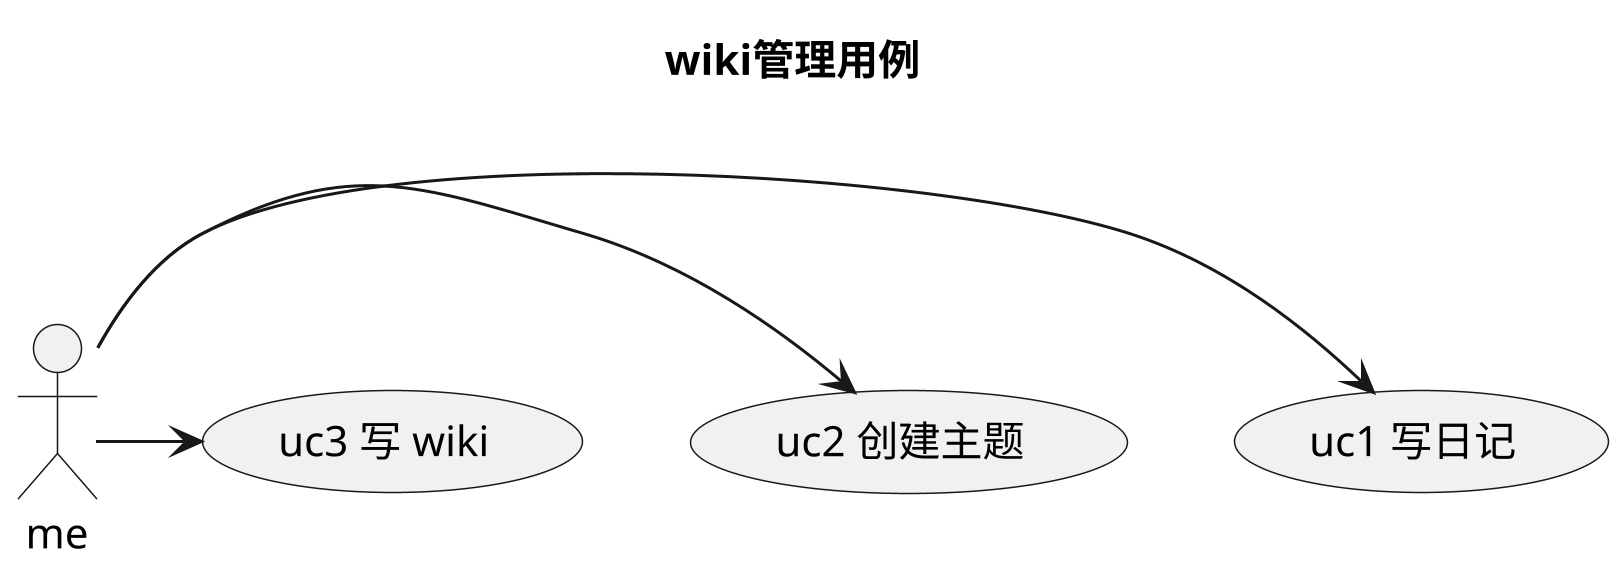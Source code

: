 @startuml
scale 3
title wiki管理用例
actor me
usecase "uc1 写日记" as uc1
usecase "uc2 创建主题" as uc2
usecase "uc3 写 wiki" as uc3

me -> uc1
me -> uc2
me -> uc3
@enduml

@startuml
scale 3
title uc1-写日记-流程图
start
:执行写日记命令;
if (当前月份目录是否存在) then (不存在)
:创建月份导航;
:创建月份目录;
endif
if (当前日期文件是否存在) then (不存在)
:创建日期导航;
:创建日期文件;
endif
:用 vim 打开日期文件;
end
@enduml

@startuml
title uc2-写wiki-流程图
start
:执行写 wiki 命令;
while (主题是否存在) is (不存在)
:提示用户创建主题;
:用户调用创建主题命令;
:从模板复制份 wiki 改名为主题名;
:修改主题导航名称;
endwhile (存在)
while (文章是否存在) is (不存在)
:创建文章; 
:在 navigation.md 中插入相应的导航;
endwhile (存在)
:打开文章;
end
@enduml